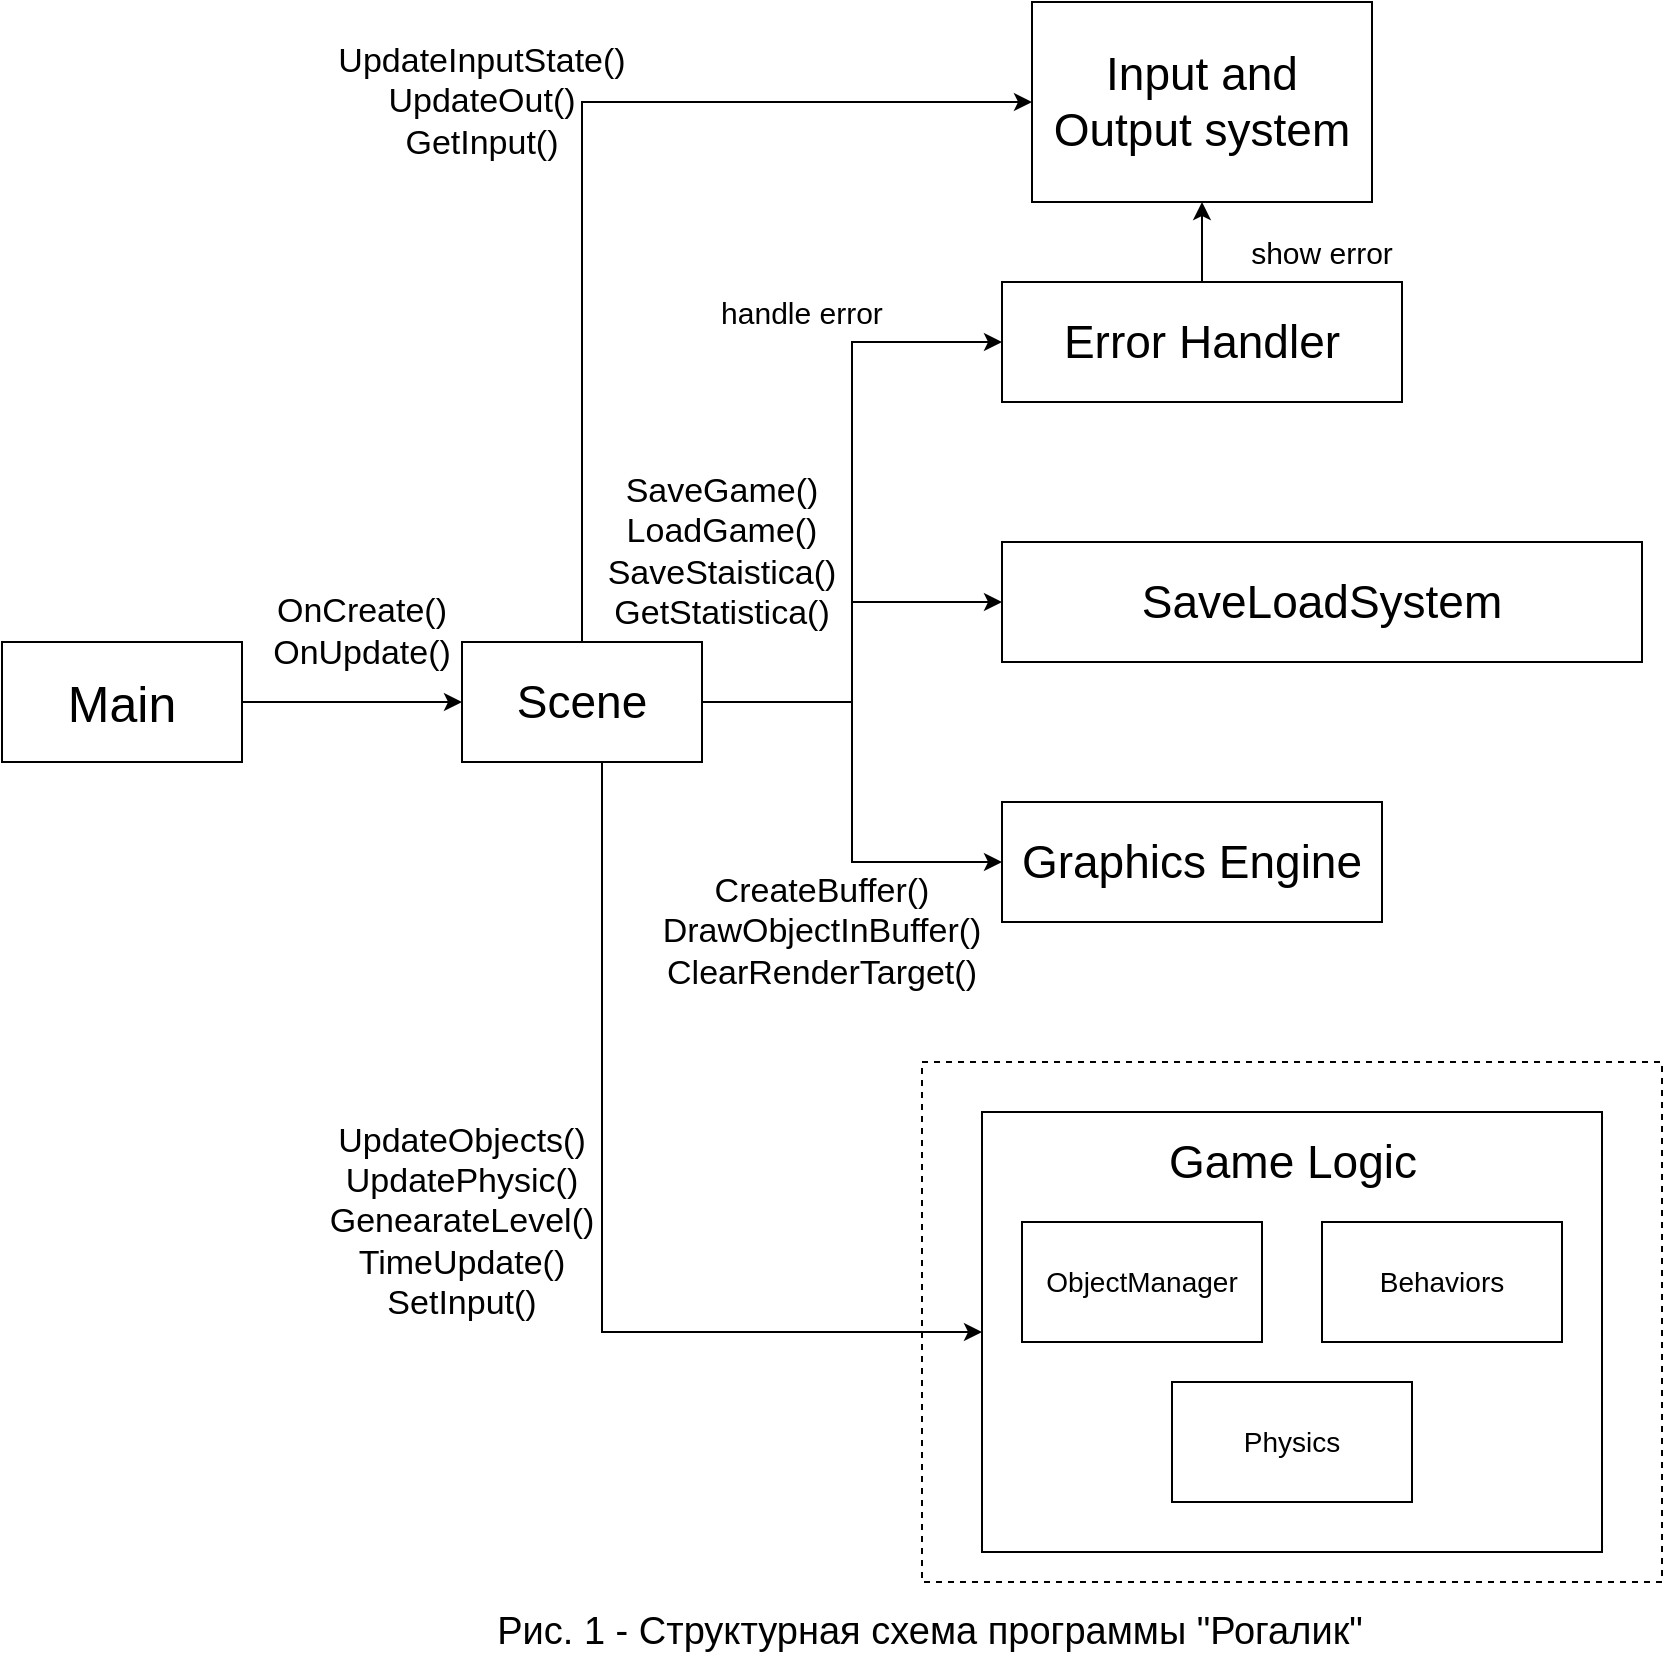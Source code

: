 <mxfile version="20.7.4" type="device"><diagram name="Страница 1" id="VWrtFvL9jG2NQMjzFucv"><mxGraphModel dx="2389" dy="869" grid="1" gridSize="10" guides="1" tooltips="1" connect="1" arrows="1" fold="1" page="1" pageScale="1" pageWidth="827" pageHeight="1169" math="0" shadow="0"><root><mxCell id="0"/><mxCell id="1" parent="0"/><mxCell id="9E8NZkvqr7Etbs0XsB6Z-11" style="edgeStyle=orthogonalEdgeStyle;rounded=0;orthogonalLoop=1;jettySize=auto;html=1;entryX=0;entryY=0.5;entryDx=0;entryDy=0;exitX=0.5;exitY=0;exitDx=0;exitDy=0;" parent="1" source="9E8NZkvqr7Etbs0XsB6Z-1" target="9E8NZkvqr7Etbs0XsB6Z-2" edge="1"><mxGeometry relative="1" as="geometry"/></mxCell><mxCell id="9E8NZkvqr7Etbs0XsB6Z-12" style="edgeStyle=orthogonalEdgeStyle;rounded=0;orthogonalLoop=1;jettySize=auto;html=1;entryX=0;entryY=0.5;entryDx=0;entryDy=0;exitX=0.5;exitY=1;exitDx=0;exitDy=0;" parent="1" source="9E8NZkvqr7Etbs0XsB6Z-1" target="9E8NZkvqr7Etbs0XsB6Z-3" edge="1"><mxGeometry relative="1" as="geometry"><Array as="points"><mxPoint x="250" y="695"/></Array></mxGeometry></mxCell><mxCell id="ub3QzDPHgDZyDscCcjJT-3" style="edgeStyle=orthogonalEdgeStyle;rounded=0;orthogonalLoop=1;jettySize=auto;html=1;entryX=0;entryY=0.5;entryDx=0;entryDy=0;" edge="1" parent="1" source="9E8NZkvqr7Etbs0XsB6Z-1" target="ub3QzDPHgDZyDscCcjJT-1"><mxGeometry relative="1" as="geometry"/></mxCell><mxCell id="ub3QzDPHgDZyDscCcjJT-4" style="edgeStyle=orthogonalEdgeStyle;rounded=0;orthogonalLoop=1;jettySize=auto;html=1;entryX=0;entryY=0.5;entryDx=0;entryDy=0;" edge="1" parent="1" source="9E8NZkvqr7Etbs0XsB6Z-1" target="XcCjmgSZl_TZK7u_GvGE-1"><mxGeometry relative="1" as="geometry"/></mxCell><mxCell id="ub3QzDPHgDZyDscCcjJT-5" style="edgeStyle=orthogonalEdgeStyle;rounded=0;orthogonalLoop=1;jettySize=auto;html=1;entryX=0;entryY=0.5;entryDx=0;entryDy=0;" edge="1" parent="1" source="9E8NZkvqr7Etbs0XsB6Z-1" target="XcCjmgSZl_TZK7u_GvGE-3"><mxGeometry relative="1" as="geometry"/></mxCell><mxCell id="9E8NZkvqr7Etbs0XsB6Z-1" value="&lt;font style=&quot;font-size: 23px;&quot;&gt;Scene&lt;/font&gt;" style="rounded=0;whiteSpace=wrap;html=1;" parent="1" vertex="1"><mxGeometry x="180" y="350" width="120" height="60" as="geometry"/></mxCell><mxCell id="9E8NZkvqr7Etbs0XsB6Z-2" value="&lt;font style=&quot;font-size: 23px;&quot;&gt;Input and Output system&lt;/font&gt;" style="rounded=0;whiteSpace=wrap;html=1;" parent="1" vertex="1"><mxGeometry x="465" y="30" width="170" height="100" as="geometry"/></mxCell><mxCell id="9E8NZkvqr7Etbs0XsB6Z-3" value="" style="rounded=0;whiteSpace=wrap;html=1;" parent="1" vertex="1"><mxGeometry x="440" y="585" width="310" height="220" as="geometry"/></mxCell><mxCell id="9E8NZkvqr7Etbs0XsB6Z-4" value="&lt;font style=&quot;font-size: 14px;&quot;&gt;ObjectManager&lt;/font&gt;" style="rounded=0;whiteSpace=wrap;html=1;" parent="1" vertex="1"><mxGeometry x="460" y="640" width="120" height="60" as="geometry"/></mxCell><mxCell id="9E8NZkvqr7Etbs0XsB6Z-5" value="&lt;font style=&quot;font-size: 14px;&quot;&gt;Behaviors&lt;/font&gt;" style="rounded=0;whiteSpace=wrap;html=1;" parent="1" vertex="1"><mxGeometry x="610" y="640" width="120" height="60" as="geometry"/></mxCell><mxCell id="9E8NZkvqr7Etbs0XsB6Z-7" value="" style="edgeStyle=orthogonalEdgeStyle;rounded=0;orthogonalLoop=1;jettySize=auto;html=1;" parent="1" source="9E8NZkvqr7Etbs0XsB6Z-6" target="9E8NZkvqr7Etbs0XsB6Z-1" edge="1"><mxGeometry relative="1" as="geometry"/></mxCell><mxCell id="9E8NZkvqr7Etbs0XsB6Z-6" value="&lt;font style=&quot;font-size: 25px;&quot;&gt;Main&lt;/font&gt;" style="rounded=0;whiteSpace=wrap;html=1;" parent="1" vertex="1"><mxGeometry x="-50" y="350" width="120" height="60" as="geometry"/></mxCell><mxCell id="9E8NZkvqr7Etbs0XsB6Z-8" value="&lt;font style=&quot;font-size: 17px;&quot;&gt;OnCreate()&lt;br&gt;OnUpdate()&lt;/font&gt;" style="text;html=1;strokeColor=none;fillColor=none;align=center;verticalAlign=middle;whiteSpace=wrap;rounded=0;" parent="1" vertex="1"><mxGeometry x="100" y="330" width="60" height="30" as="geometry"/></mxCell><mxCell id="9E8NZkvqr7Etbs0XsB6Z-13" value="&lt;span style=&quot;font-size: 17px;&quot;&gt;UpdateInputState()&lt;br&gt;UpdateOut()&lt;br&gt;GetInput()&lt;br&gt;&lt;/span&gt;" style="text;html=1;strokeColor=none;fillColor=none;align=center;verticalAlign=middle;whiteSpace=wrap;rounded=0;" parent="1" vertex="1"><mxGeometry x="160" y="65" width="60" height="30" as="geometry"/></mxCell><mxCell id="9E8NZkvqr7Etbs0XsB6Z-15" value="&lt;font style=&quot;font-size: 23px;&quot;&gt;Game Logic&lt;/font&gt;" style="text;html=1;strokeColor=none;fillColor=none;align=center;verticalAlign=middle;whiteSpace=wrap;rounded=0;" parent="1" vertex="1"><mxGeometry x="523.75" y="595" width="142.5" height="30" as="geometry"/></mxCell><mxCell id="9E8NZkvqr7Etbs0XsB6Z-16" value="&lt;font style=&quot;font-size: 17px;&quot;&gt;UpdateObjects()&lt;br&gt;UpdatePhysic()&lt;br&gt;GenearateLevel()&lt;br&gt;TimeUpdate()&lt;br&gt;SetInput()&lt;br&gt;&lt;/font&gt;" style="text;html=1;strokeColor=none;fillColor=none;align=center;verticalAlign=middle;whiteSpace=wrap;rounded=0;" parent="1" vertex="1"><mxGeometry x="150" y="625" width="60" height="30" as="geometry"/></mxCell><mxCell id="9E8NZkvqr7Etbs0XsB6Z-17" value="&lt;font style=&quot;font-size: 14px;&quot;&gt;Physics&lt;/font&gt;" style="rounded=0;whiteSpace=wrap;html=1;" parent="1" vertex="1"><mxGeometry x="535" y="720" width="120" height="60" as="geometry"/></mxCell><mxCell id="9E8NZkvqr7Etbs0XsB6Z-23" value="&lt;font style=&quot;font-size: 17px;&quot;&gt;SaveGame()&lt;br&gt;LoadGame()&lt;br&gt;SaveStaistica()&lt;br&gt;GetStatistica()&lt;br&gt;&lt;/font&gt;" style="text;html=1;strokeColor=none;fillColor=none;align=center;verticalAlign=middle;whiteSpace=wrap;rounded=0;" parent="1" vertex="1"><mxGeometry x="280" y="290" width="60" height="30" as="geometry"/></mxCell><mxCell id="Ss1durLApFZWrhrKK2R4-1" value="&lt;font style=&quot;font-size: 19px;&quot;&gt;Рис. 1 - Структурная схема программы &quot;Рогалик&quot;&lt;/font&gt;" style="text;html=1;strokeColor=none;fillColor=none;align=center;verticalAlign=middle;whiteSpace=wrap;rounded=0;" parent="1" vertex="1"><mxGeometry x="194" y="830" width="440" height="30" as="geometry"/></mxCell><mxCell id="XcCjmgSZl_TZK7u_GvGE-1" value="&lt;font style=&quot;font-size: 23px;&quot;&gt;SaveLoadSystem&lt;/font&gt;" style="rounded=0;whiteSpace=wrap;html=1;" parent="1" vertex="1"><mxGeometry x="450" y="300" width="320" height="60" as="geometry"/></mxCell><mxCell id="XcCjmgSZl_TZK7u_GvGE-11" value="" style="edgeStyle=orthogonalEdgeStyle;rounded=0;orthogonalLoop=1;jettySize=auto;html=1;" parent="1" source="XcCjmgSZl_TZK7u_GvGE-3" target="9E8NZkvqr7Etbs0XsB6Z-2" edge="1"><mxGeometry relative="1" as="geometry"/></mxCell><mxCell id="XcCjmgSZl_TZK7u_GvGE-3" value="&lt;font style=&quot;font-size: 23px;&quot;&gt;Error Handler&lt;/font&gt;" style="rounded=0;whiteSpace=wrap;html=1;" parent="1" vertex="1"><mxGeometry x="450" y="170" width="200" height="60" as="geometry"/></mxCell><mxCell id="XcCjmgSZl_TZK7u_GvGE-13" value="&lt;font style=&quot;font-size: 15px;&quot;&gt;handle error&lt;/font&gt;" style="text;html=1;strokeColor=none;fillColor=none;align=center;verticalAlign=middle;whiteSpace=wrap;rounded=0;" parent="1" vertex="1"><mxGeometry x="300" y="170" width="100" height="30" as="geometry"/></mxCell><mxCell id="XcCjmgSZl_TZK7u_GvGE-14" value="&lt;font style=&quot;font-size: 15px;&quot;&gt;show error&lt;/font&gt;" style="text;html=1;strokeColor=none;fillColor=none;align=center;verticalAlign=middle;whiteSpace=wrap;rounded=0;" parent="1" vertex="1"><mxGeometry x="560" y="140" width="100" height="30" as="geometry"/></mxCell><mxCell id="ub3QzDPHgDZyDscCcjJT-1" value="&lt;font style=&quot;font-size: 23px;&quot;&gt;Graphics Engine&lt;/font&gt;" style="rounded=0;whiteSpace=wrap;html=1;" vertex="1" parent="1"><mxGeometry x="450" y="430" width="190" height="60" as="geometry"/></mxCell><mxCell id="ub3QzDPHgDZyDscCcjJT-6" value="&lt;span style=&quot;font-size: 17px;&quot;&gt;CreateBuffer()&lt;br&gt;DrawObjectInBuffer()&lt;br&gt;ClearRenderTarget()&lt;br&gt;&lt;/span&gt;" style="text;html=1;strokeColor=none;fillColor=none;align=center;verticalAlign=middle;whiteSpace=wrap;rounded=0;" vertex="1" parent="1"><mxGeometry x="330" y="480" width="60" height="30" as="geometry"/></mxCell><mxCell id="ub3QzDPHgDZyDscCcjJT-12" value="" style="rounded=0;whiteSpace=wrap;html=1;fillColor=none;dashed=1;" vertex="1" parent="1"><mxGeometry x="410" y="560" width="370" height="260" as="geometry"/></mxCell></root></mxGraphModel></diagram></mxfile>